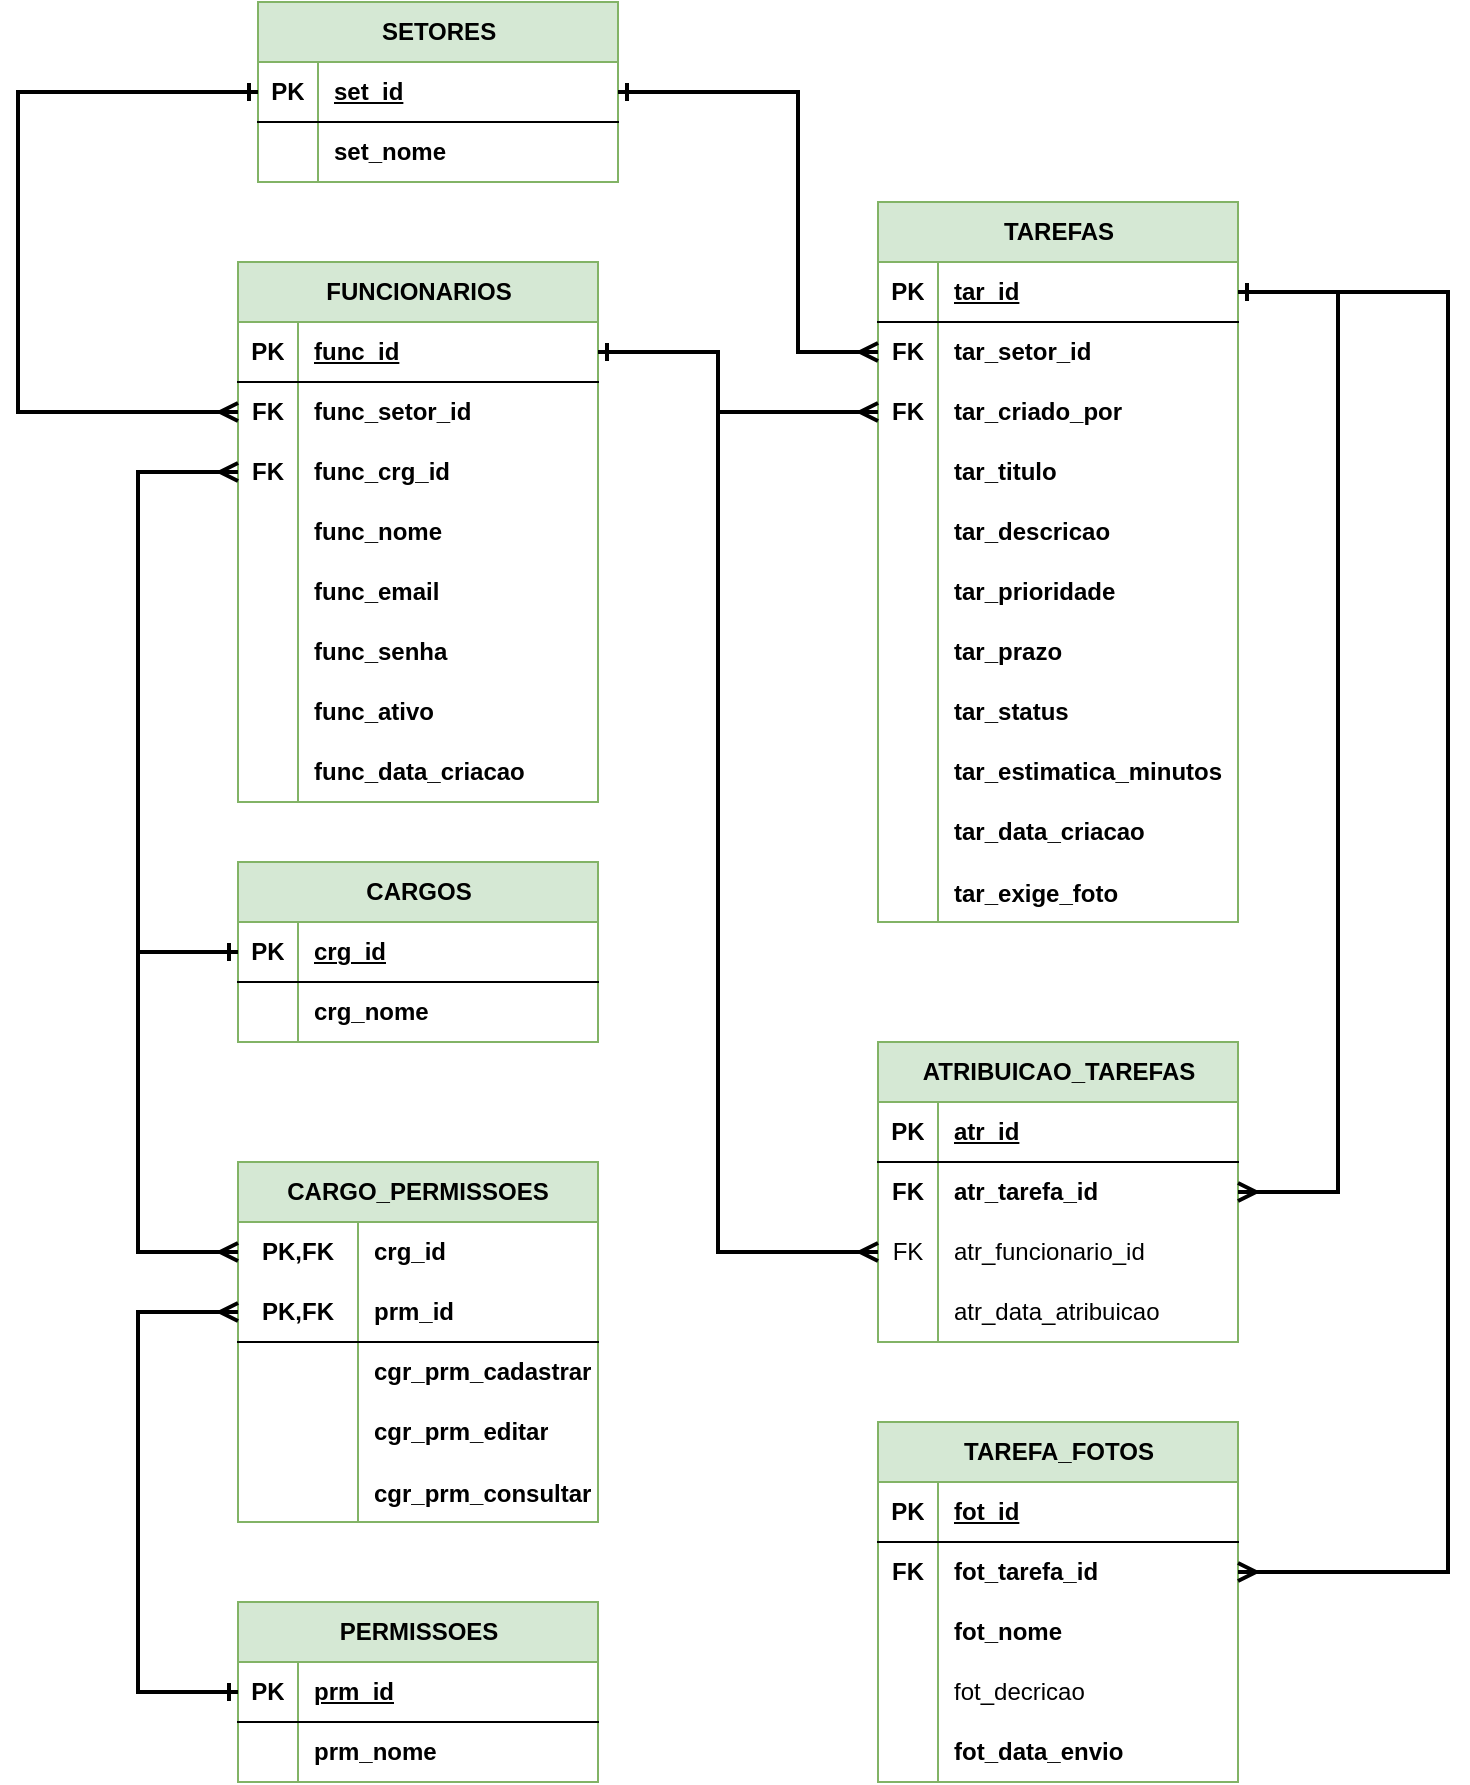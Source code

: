<mxfile version="28.2.3">
  <diagram name="Page-1" id="tdLFEsNiTY2N0Qm3u20K">
    <mxGraphModel dx="1678" dy="1974" grid="0" gridSize="10" guides="1" tooltips="1" connect="1" arrows="1" fold="1" page="1" pageScale="1" pageWidth="850" pageHeight="1100" math="0" shadow="0">
      <root>
        <mxCell id="0" />
        <mxCell id="1" parent="0" />
        <mxCell id="zndUY75Ssu5RbvIsFqk3-79" value="FUNCIONARIOS" style="shape=table;startSize=30;container=1;collapsible=1;childLayout=tableLayout;fixedRows=1;rowLines=0;fontStyle=1;align=center;resizeLast=1;html=1;fillColor=#d5e8d4;strokeColor=#82b366;" parent="1" vertex="1">
          <mxGeometry x="135" y="-870" width="180" height="270" as="geometry" />
        </mxCell>
        <mxCell id="zndUY75Ssu5RbvIsFqk3-80" value="" style="shape=tableRow;horizontal=0;startSize=0;swimlaneHead=0;swimlaneBody=0;fillColor=none;collapsible=0;dropTarget=0;points=[[0,0.5],[1,0.5]];portConstraint=eastwest;top=0;left=0;right=0;bottom=1;" parent="zndUY75Ssu5RbvIsFqk3-79" vertex="1">
          <mxGeometry y="30" width="180" height="30" as="geometry" />
        </mxCell>
        <mxCell id="zndUY75Ssu5RbvIsFqk3-81" value="PK" style="shape=partialRectangle;connectable=0;fillColor=none;top=0;left=0;bottom=0;right=0;fontStyle=1;overflow=hidden;whiteSpace=wrap;html=1;" parent="zndUY75Ssu5RbvIsFqk3-80" vertex="1">
          <mxGeometry width="30" height="30" as="geometry">
            <mxRectangle width="30" height="30" as="alternateBounds" />
          </mxGeometry>
        </mxCell>
        <mxCell id="zndUY75Ssu5RbvIsFqk3-82" value="func_id" style="shape=partialRectangle;connectable=0;fillColor=none;top=0;left=0;bottom=0;right=0;align=left;spacingLeft=6;fontStyle=5;overflow=hidden;whiteSpace=wrap;html=1;" parent="zndUY75Ssu5RbvIsFqk3-80" vertex="1">
          <mxGeometry x="30" width="150" height="30" as="geometry">
            <mxRectangle width="150" height="30" as="alternateBounds" />
          </mxGeometry>
        </mxCell>
        <mxCell id="zndUY75Ssu5RbvIsFqk3-83" value="" style="shape=tableRow;horizontal=0;startSize=0;swimlaneHead=0;swimlaneBody=0;fillColor=none;collapsible=0;dropTarget=0;points=[[0,0.5],[1,0.5]];portConstraint=eastwest;top=0;left=0;right=0;bottom=0;" parent="zndUY75Ssu5RbvIsFqk3-79" vertex="1">
          <mxGeometry y="60" width="180" height="30" as="geometry" />
        </mxCell>
        <mxCell id="zndUY75Ssu5RbvIsFqk3-84" value="&lt;b&gt;FK&lt;/b&gt;" style="shape=partialRectangle;connectable=0;fillColor=none;top=0;left=0;bottom=0;right=0;editable=1;overflow=hidden;whiteSpace=wrap;html=1;" parent="zndUY75Ssu5RbvIsFqk3-83" vertex="1">
          <mxGeometry width="30" height="30" as="geometry">
            <mxRectangle width="30" height="30" as="alternateBounds" />
          </mxGeometry>
        </mxCell>
        <mxCell id="zndUY75Ssu5RbvIsFqk3-85" value="&lt;b&gt;func_setor_id&lt;/b&gt;" style="shape=partialRectangle;connectable=0;fillColor=none;top=0;left=0;bottom=0;right=0;align=left;spacingLeft=6;overflow=hidden;whiteSpace=wrap;html=1;" parent="zndUY75Ssu5RbvIsFqk3-83" vertex="1">
          <mxGeometry x="30" width="150" height="30" as="geometry">
            <mxRectangle width="150" height="30" as="alternateBounds" />
          </mxGeometry>
        </mxCell>
        <mxCell id="zndUY75Ssu5RbvIsFqk3-86" value="" style="shape=tableRow;horizontal=0;startSize=0;swimlaneHead=0;swimlaneBody=0;fillColor=none;collapsible=0;dropTarget=0;points=[[0,0.5],[1,0.5]];portConstraint=eastwest;top=0;left=0;right=0;bottom=0;" parent="zndUY75Ssu5RbvIsFqk3-79" vertex="1">
          <mxGeometry y="90" width="180" height="30" as="geometry" />
        </mxCell>
        <mxCell id="zndUY75Ssu5RbvIsFqk3-87" value="&lt;b&gt;FK&lt;/b&gt;" style="shape=partialRectangle;connectable=0;fillColor=none;top=0;left=0;bottom=0;right=0;editable=1;overflow=hidden;whiteSpace=wrap;html=1;" parent="zndUY75Ssu5RbvIsFqk3-86" vertex="1">
          <mxGeometry width="30" height="30" as="geometry">
            <mxRectangle width="30" height="30" as="alternateBounds" />
          </mxGeometry>
        </mxCell>
        <mxCell id="zndUY75Ssu5RbvIsFqk3-88" value="&lt;b&gt;func_crg_id&lt;/b&gt;" style="shape=partialRectangle;connectable=0;fillColor=none;top=0;left=0;bottom=0;right=0;align=left;spacingLeft=6;overflow=hidden;whiteSpace=wrap;html=1;" parent="zndUY75Ssu5RbvIsFqk3-86" vertex="1">
          <mxGeometry x="30" width="150" height="30" as="geometry">
            <mxRectangle width="150" height="30" as="alternateBounds" />
          </mxGeometry>
        </mxCell>
        <mxCell id="zndUY75Ssu5RbvIsFqk3-89" value="" style="shape=tableRow;horizontal=0;startSize=0;swimlaneHead=0;swimlaneBody=0;fillColor=none;collapsible=0;dropTarget=0;points=[[0,0.5],[1,0.5]];portConstraint=eastwest;top=0;left=0;right=0;bottom=0;" parent="zndUY75Ssu5RbvIsFqk3-79" vertex="1">
          <mxGeometry y="120" width="180" height="30" as="geometry" />
        </mxCell>
        <mxCell id="zndUY75Ssu5RbvIsFqk3-90" value="" style="shape=partialRectangle;connectable=0;fillColor=none;top=0;left=0;bottom=0;right=0;editable=1;overflow=hidden;whiteSpace=wrap;html=1;" parent="zndUY75Ssu5RbvIsFqk3-89" vertex="1">
          <mxGeometry width="30" height="30" as="geometry">
            <mxRectangle width="30" height="30" as="alternateBounds" />
          </mxGeometry>
        </mxCell>
        <mxCell id="zndUY75Ssu5RbvIsFqk3-91" value="&lt;b&gt;func_nome&lt;/b&gt;" style="shape=partialRectangle;connectable=0;fillColor=none;top=0;left=0;bottom=0;right=0;align=left;spacingLeft=6;overflow=hidden;whiteSpace=wrap;html=1;" parent="zndUY75Ssu5RbvIsFqk3-89" vertex="1">
          <mxGeometry x="30" width="150" height="30" as="geometry">
            <mxRectangle width="150" height="30" as="alternateBounds" />
          </mxGeometry>
        </mxCell>
        <mxCell id="zndUY75Ssu5RbvIsFqk3-101" style="shape=tableRow;horizontal=0;startSize=0;swimlaneHead=0;swimlaneBody=0;fillColor=none;collapsible=0;dropTarget=0;points=[[0,0.5],[1,0.5]];portConstraint=eastwest;top=0;left=0;right=0;bottom=0;" parent="zndUY75Ssu5RbvIsFqk3-79" vertex="1">
          <mxGeometry y="150" width="180" height="30" as="geometry" />
        </mxCell>
        <mxCell id="zndUY75Ssu5RbvIsFqk3-102" style="shape=partialRectangle;connectable=0;fillColor=none;top=0;left=0;bottom=0;right=0;editable=1;overflow=hidden;whiteSpace=wrap;html=1;" parent="zndUY75Ssu5RbvIsFqk3-101" vertex="1">
          <mxGeometry width="30" height="30" as="geometry">
            <mxRectangle width="30" height="30" as="alternateBounds" />
          </mxGeometry>
        </mxCell>
        <mxCell id="zndUY75Ssu5RbvIsFqk3-103" value="&lt;b&gt;func_email&lt;/b&gt;" style="shape=partialRectangle;connectable=0;fillColor=none;top=0;left=0;bottom=0;right=0;align=left;spacingLeft=6;overflow=hidden;whiteSpace=wrap;html=1;" parent="zndUY75Ssu5RbvIsFqk3-101" vertex="1">
          <mxGeometry x="30" width="150" height="30" as="geometry">
            <mxRectangle width="150" height="30" as="alternateBounds" />
          </mxGeometry>
        </mxCell>
        <mxCell id="zndUY75Ssu5RbvIsFqk3-104" style="shape=tableRow;horizontal=0;startSize=0;swimlaneHead=0;swimlaneBody=0;fillColor=none;collapsible=0;dropTarget=0;points=[[0,0.5],[1,0.5]];portConstraint=eastwest;top=0;left=0;right=0;bottom=0;" parent="zndUY75Ssu5RbvIsFqk3-79" vertex="1">
          <mxGeometry y="180" width="180" height="30" as="geometry" />
        </mxCell>
        <mxCell id="zndUY75Ssu5RbvIsFqk3-105" style="shape=partialRectangle;connectable=0;fillColor=none;top=0;left=0;bottom=0;right=0;editable=1;overflow=hidden;whiteSpace=wrap;html=1;" parent="zndUY75Ssu5RbvIsFqk3-104" vertex="1">
          <mxGeometry width="30" height="30" as="geometry">
            <mxRectangle width="30" height="30" as="alternateBounds" />
          </mxGeometry>
        </mxCell>
        <mxCell id="zndUY75Ssu5RbvIsFqk3-106" value="&lt;b&gt;func_senha&lt;/b&gt;" style="shape=partialRectangle;connectable=0;fillColor=none;top=0;left=0;bottom=0;right=0;align=left;spacingLeft=6;overflow=hidden;whiteSpace=wrap;html=1;" parent="zndUY75Ssu5RbvIsFqk3-104" vertex="1">
          <mxGeometry x="30" width="150" height="30" as="geometry">
            <mxRectangle width="150" height="30" as="alternateBounds" />
          </mxGeometry>
        </mxCell>
        <mxCell id="zndUY75Ssu5RbvIsFqk3-110" style="shape=tableRow;horizontal=0;startSize=0;swimlaneHead=0;swimlaneBody=0;fillColor=none;collapsible=0;dropTarget=0;points=[[0,0.5],[1,0.5]];portConstraint=eastwest;top=0;left=0;right=0;bottom=0;" parent="zndUY75Ssu5RbvIsFqk3-79" vertex="1">
          <mxGeometry y="210" width="180" height="30" as="geometry" />
        </mxCell>
        <mxCell id="zndUY75Ssu5RbvIsFqk3-111" style="shape=partialRectangle;connectable=0;fillColor=none;top=0;left=0;bottom=0;right=0;editable=1;overflow=hidden;whiteSpace=wrap;html=1;" parent="zndUY75Ssu5RbvIsFqk3-110" vertex="1">
          <mxGeometry width="30" height="30" as="geometry">
            <mxRectangle width="30" height="30" as="alternateBounds" />
          </mxGeometry>
        </mxCell>
        <mxCell id="zndUY75Ssu5RbvIsFqk3-112" value="&lt;b&gt;func_ativo&lt;/b&gt;" style="shape=partialRectangle;connectable=0;fillColor=none;top=0;left=0;bottom=0;right=0;align=left;spacingLeft=6;overflow=hidden;whiteSpace=wrap;html=1;" parent="zndUY75Ssu5RbvIsFqk3-110" vertex="1">
          <mxGeometry x="30" width="150" height="30" as="geometry">
            <mxRectangle width="150" height="30" as="alternateBounds" />
          </mxGeometry>
        </mxCell>
        <mxCell id="zndUY75Ssu5RbvIsFqk3-113" style="shape=tableRow;horizontal=0;startSize=0;swimlaneHead=0;swimlaneBody=0;fillColor=none;collapsible=0;dropTarget=0;points=[[0,0.5],[1,0.5]];portConstraint=eastwest;top=0;left=0;right=0;bottom=0;" parent="zndUY75Ssu5RbvIsFqk3-79" vertex="1">
          <mxGeometry y="240" width="180" height="30" as="geometry" />
        </mxCell>
        <mxCell id="zndUY75Ssu5RbvIsFqk3-114" style="shape=partialRectangle;connectable=0;fillColor=none;top=0;left=0;bottom=0;right=0;editable=1;overflow=hidden;whiteSpace=wrap;html=1;" parent="zndUY75Ssu5RbvIsFqk3-113" vertex="1">
          <mxGeometry width="30" height="30" as="geometry">
            <mxRectangle width="30" height="30" as="alternateBounds" />
          </mxGeometry>
        </mxCell>
        <mxCell id="zndUY75Ssu5RbvIsFqk3-115" value="&lt;b&gt;func_data_criacao&lt;/b&gt;" style="shape=partialRectangle;connectable=0;fillColor=none;top=0;left=0;bottom=0;right=0;align=left;spacingLeft=6;overflow=hidden;whiteSpace=wrap;html=1;" parent="zndUY75Ssu5RbvIsFqk3-113" vertex="1">
          <mxGeometry x="30" width="150" height="30" as="geometry">
            <mxRectangle width="150" height="30" as="alternateBounds" />
          </mxGeometry>
        </mxCell>
        <mxCell id="zndUY75Ssu5RbvIsFqk3-116" value="CARGOS" style="shape=table;startSize=30;container=1;collapsible=1;childLayout=tableLayout;fixedRows=1;rowLines=0;fontStyle=1;align=center;resizeLast=1;html=1;fillColor=#d5e8d4;strokeColor=#82b366;" parent="1" vertex="1">
          <mxGeometry x="135" y="-570" width="180" height="90" as="geometry" />
        </mxCell>
        <mxCell id="zndUY75Ssu5RbvIsFqk3-117" value="" style="shape=tableRow;horizontal=0;startSize=0;swimlaneHead=0;swimlaneBody=0;fillColor=none;collapsible=0;dropTarget=0;points=[[0,0.5],[1,0.5]];portConstraint=eastwest;top=0;left=0;right=0;bottom=1;" parent="zndUY75Ssu5RbvIsFqk3-116" vertex="1">
          <mxGeometry y="30" width="180" height="30" as="geometry" />
        </mxCell>
        <mxCell id="zndUY75Ssu5RbvIsFqk3-118" value="PK" style="shape=partialRectangle;connectable=0;fillColor=none;top=0;left=0;bottom=0;right=0;fontStyle=1;overflow=hidden;whiteSpace=wrap;html=1;" parent="zndUY75Ssu5RbvIsFqk3-117" vertex="1">
          <mxGeometry width="30" height="30" as="geometry">
            <mxRectangle width="30" height="30" as="alternateBounds" />
          </mxGeometry>
        </mxCell>
        <mxCell id="zndUY75Ssu5RbvIsFqk3-119" value="crg_id" style="shape=partialRectangle;connectable=0;fillColor=none;top=0;left=0;bottom=0;right=0;align=left;spacingLeft=6;fontStyle=5;overflow=hidden;whiteSpace=wrap;html=1;" parent="zndUY75Ssu5RbvIsFqk3-117" vertex="1">
          <mxGeometry x="30" width="150" height="30" as="geometry">
            <mxRectangle width="150" height="30" as="alternateBounds" />
          </mxGeometry>
        </mxCell>
        <mxCell id="zndUY75Ssu5RbvIsFqk3-120" value="" style="shape=tableRow;horizontal=0;startSize=0;swimlaneHead=0;swimlaneBody=0;fillColor=none;collapsible=0;dropTarget=0;points=[[0,0.5],[1,0.5]];portConstraint=eastwest;top=0;left=0;right=0;bottom=0;" parent="zndUY75Ssu5RbvIsFqk3-116" vertex="1">
          <mxGeometry y="60" width="180" height="30" as="geometry" />
        </mxCell>
        <mxCell id="zndUY75Ssu5RbvIsFqk3-121" value="" style="shape=partialRectangle;connectable=0;fillColor=none;top=0;left=0;bottom=0;right=0;editable=1;overflow=hidden;whiteSpace=wrap;html=1;" parent="zndUY75Ssu5RbvIsFqk3-120" vertex="1">
          <mxGeometry width="30" height="30" as="geometry">
            <mxRectangle width="30" height="30" as="alternateBounds" />
          </mxGeometry>
        </mxCell>
        <mxCell id="zndUY75Ssu5RbvIsFqk3-122" value="&lt;span style=&quot;font-weight: 700;&quot;&gt;crg_nome&lt;/span&gt;" style="shape=partialRectangle;connectable=0;fillColor=none;top=0;left=0;bottom=0;right=0;align=left;spacingLeft=6;overflow=hidden;whiteSpace=wrap;html=1;" parent="zndUY75Ssu5RbvIsFqk3-120" vertex="1">
          <mxGeometry x="30" width="150" height="30" as="geometry">
            <mxRectangle width="150" height="30" as="alternateBounds" />
          </mxGeometry>
        </mxCell>
        <mxCell id="zndUY75Ssu5RbvIsFqk3-129" value="SETORES" style="shape=table;startSize=30;container=1;collapsible=1;childLayout=tableLayout;fixedRows=1;rowLines=0;fontStyle=1;align=center;resizeLast=1;html=1;fillColor=#d5e8d4;strokeColor=#82b366;" parent="1" vertex="1">
          <mxGeometry x="145" y="-1000" width="180" height="90" as="geometry" />
        </mxCell>
        <mxCell id="zndUY75Ssu5RbvIsFqk3-130" value="" style="shape=tableRow;horizontal=0;startSize=0;swimlaneHead=0;swimlaneBody=0;fillColor=none;collapsible=0;dropTarget=0;points=[[0,0.5],[1,0.5]];portConstraint=eastwest;top=0;left=0;right=0;bottom=1;" parent="zndUY75Ssu5RbvIsFqk3-129" vertex="1">
          <mxGeometry y="30" width="180" height="30" as="geometry" />
        </mxCell>
        <mxCell id="zndUY75Ssu5RbvIsFqk3-131" value="PK" style="shape=partialRectangle;connectable=0;fillColor=none;top=0;left=0;bottom=0;right=0;fontStyle=1;overflow=hidden;whiteSpace=wrap;html=1;" parent="zndUY75Ssu5RbvIsFqk3-130" vertex="1">
          <mxGeometry width="30" height="30" as="geometry">
            <mxRectangle width="30" height="30" as="alternateBounds" />
          </mxGeometry>
        </mxCell>
        <mxCell id="zndUY75Ssu5RbvIsFqk3-132" value="set_id" style="shape=partialRectangle;connectable=0;fillColor=none;top=0;left=0;bottom=0;right=0;align=left;spacingLeft=6;fontStyle=5;overflow=hidden;whiteSpace=wrap;html=1;" parent="zndUY75Ssu5RbvIsFqk3-130" vertex="1">
          <mxGeometry x="30" width="150" height="30" as="geometry">
            <mxRectangle width="150" height="30" as="alternateBounds" />
          </mxGeometry>
        </mxCell>
        <mxCell id="zndUY75Ssu5RbvIsFqk3-133" value="" style="shape=tableRow;horizontal=0;startSize=0;swimlaneHead=0;swimlaneBody=0;fillColor=none;collapsible=0;dropTarget=0;points=[[0,0.5],[1,0.5]];portConstraint=eastwest;top=0;left=0;right=0;bottom=0;" parent="zndUY75Ssu5RbvIsFqk3-129" vertex="1">
          <mxGeometry y="60" width="180" height="30" as="geometry" />
        </mxCell>
        <mxCell id="zndUY75Ssu5RbvIsFqk3-134" value="" style="shape=partialRectangle;connectable=0;fillColor=none;top=0;left=0;bottom=0;right=0;editable=1;overflow=hidden;whiteSpace=wrap;html=1;" parent="zndUY75Ssu5RbvIsFqk3-133" vertex="1">
          <mxGeometry width="30" height="30" as="geometry">
            <mxRectangle width="30" height="30" as="alternateBounds" />
          </mxGeometry>
        </mxCell>
        <mxCell id="zndUY75Ssu5RbvIsFqk3-135" value="&lt;span style=&quot;font-weight: 700;&quot;&gt;set_nome&lt;/span&gt;" style="shape=partialRectangle;connectable=0;fillColor=none;top=0;left=0;bottom=0;right=0;align=left;spacingLeft=6;overflow=hidden;whiteSpace=wrap;html=1;" parent="zndUY75Ssu5RbvIsFqk3-133" vertex="1">
          <mxGeometry x="30" width="150" height="30" as="geometry">
            <mxRectangle width="150" height="30" as="alternateBounds" />
          </mxGeometry>
        </mxCell>
        <mxCell id="zndUY75Ssu5RbvIsFqk3-142" value="TAREFAS" style="shape=table;startSize=30;container=1;collapsible=1;childLayout=tableLayout;fixedRows=1;rowLines=0;fontStyle=1;align=center;resizeLast=1;html=1;fillColor=#d5e8d4;strokeColor=#82b366;" parent="1" vertex="1">
          <mxGeometry x="455" y="-900" width="180" height="360" as="geometry" />
        </mxCell>
        <mxCell id="zndUY75Ssu5RbvIsFqk3-143" value="" style="shape=tableRow;horizontal=0;startSize=0;swimlaneHead=0;swimlaneBody=0;fillColor=none;collapsible=0;dropTarget=0;points=[[0,0.5],[1,0.5]];portConstraint=eastwest;top=0;left=0;right=0;bottom=1;" parent="zndUY75Ssu5RbvIsFqk3-142" vertex="1">
          <mxGeometry y="30" width="180" height="30" as="geometry" />
        </mxCell>
        <mxCell id="zndUY75Ssu5RbvIsFqk3-144" value="PK" style="shape=partialRectangle;connectable=0;fillColor=none;top=0;left=0;bottom=0;right=0;fontStyle=1;overflow=hidden;whiteSpace=wrap;html=1;" parent="zndUY75Ssu5RbvIsFqk3-143" vertex="1">
          <mxGeometry width="30" height="30" as="geometry">
            <mxRectangle width="30" height="30" as="alternateBounds" />
          </mxGeometry>
        </mxCell>
        <mxCell id="zndUY75Ssu5RbvIsFqk3-145" value="tar_id" style="shape=partialRectangle;connectable=0;fillColor=none;top=0;left=0;bottom=0;right=0;align=left;spacingLeft=6;fontStyle=5;overflow=hidden;whiteSpace=wrap;html=1;" parent="zndUY75Ssu5RbvIsFqk3-143" vertex="1">
          <mxGeometry x="30" width="150" height="30" as="geometry">
            <mxRectangle width="150" height="30" as="alternateBounds" />
          </mxGeometry>
        </mxCell>
        <mxCell id="zndUY75Ssu5RbvIsFqk3-146" value="" style="shape=tableRow;horizontal=0;startSize=0;swimlaneHead=0;swimlaneBody=0;fillColor=none;collapsible=0;dropTarget=0;points=[[0,0.5],[1,0.5]];portConstraint=eastwest;top=0;left=0;right=0;bottom=0;" parent="zndUY75Ssu5RbvIsFqk3-142" vertex="1">
          <mxGeometry y="60" width="180" height="30" as="geometry" />
        </mxCell>
        <mxCell id="zndUY75Ssu5RbvIsFqk3-147" value="&lt;b&gt;FK&lt;/b&gt;" style="shape=partialRectangle;connectable=0;fillColor=none;top=0;left=0;bottom=0;right=0;editable=1;overflow=hidden;whiteSpace=wrap;html=1;" parent="zndUY75Ssu5RbvIsFqk3-146" vertex="1">
          <mxGeometry width="30" height="30" as="geometry">
            <mxRectangle width="30" height="30" as="alternateBounds" />
          </mxGeometry>
        </mxCell>
        <mxCell id="zndUY75Ssu5RbvIsFqk3-148" value="&lt;b&gt;tar_setor_id&lt;/b&gt;" style="shape=partialRectangle;connectable=0;fillColor=none;top=0;left=0;bottom=0;right=0;align=left;spacingLeft=6;overflow=hidden;whiteSpace=wrap;html=1;" parent="zndUY75Ssu5RbvIsFqk3-146" vertex="1">
          <mxGeometry x="30" width="150" height="30" as="geometry">
            <mxRectangle width="150" height="30" as="alternateBounds" />
          </mxGeometry>
        </mxCell>
        <mxCell id="zndUY75Ssu5RbvIsFqk3-149" value="" style="shape=tableRow;horizontal=0;startSize=0;swimlaneHead=0;swimlaneBody=0;fillColor=none;collapsible=0;dropTarget=0;points=[[0,0.5],[1,0.5]];portConstraint=eastwest;top=0;left=0;right=0;bottom=0;" parent="zndUY75Ssu5RbvIsFqk3-142" vertex="1">
          <mxGeometry y="90" width="180" height="30" as="geometry" />
        </mxCell>
        <mxCell id="zndUY75Ssu5RbvIsFqk3-150" value="&lt;b&gt;FK&lt;/b&gt;" style="shape=partialRectangle;connectable=0;fillColor=none;top=0;left=0;bottom=0;right=0;editable=1;overflow=hidden;whiteSpace=wrap;html=1;" parent="zndUY75Ssu5RbvIsFqk3-149" vertex="1">
          <mxGeometry width="30" height="30" as="geometry">
            <mxRectangle width="30" height="30" as="alternateBounds" />
          </mxGeometry>
        </mxCell>
        <mxCell id="zndUY75Ssu5RbvIsFqk3-151" value="&lt;b&gt;tar_criado_por&lt;/b&gt;" style="shape=partialRectangle;connectable=0;fillColor=none;top=0;left=0;bottom=0;right=0;align=left;spacingLeft=6;overflow=hidden;whiteSpace=wrap;html=1;" parent="zndUY75Ssu5RbvIsFqk3-149" vertex="1">
          <mxGeometry x="30" width="150" height="30" as="geometry">
            <mxRectangle width="150" height="30" as="alternateBounds" />
          </mxGeometry>
        </mxCell>
        <mxCell id="zndUY75Ssu5RbvIsFqk3-152" value="" style="shape=tableRow;horizontal=0;startSize=0;swimlaneHead=0;swimlaneBody=0;fillColor=none;collapsible=0;dropTarget=0;points=[[0,0.5],[1,0.5]];portConstraint=eastwest;top=0;left=0;right=0;bottom=0;" parent="zndUY75Ssu5RbvIsFqk3-142" vertex="1">
          <mxGeometry y="120" width="180" height="30" as="geometry" />
        </mxCell>
        <mxCell id="zndUY75Ssu5RbvIsFqk3-153" value="" style="shape=partialRectangle;connectable=0;fillColor=none;top=0;left=0;bottom=0;right=0;editable=1;overflow=hidden;whiteSpace=wrap;html=1;" parent="zndUY75Ssu5RbvIsFqk3-152" vertex="1">
          <mxGeometry width="30" height="30" as="geometry">
            <mxRectangle width="30" height="30" as="alternateBounds" />
          </mxGeometry>
        </mxCell>
        <mxCell id="zndUY75Ssu5RbvIsFqk3-154" value="&lt;b&gt;tar_titulo&lt;/b&gt;" style="shape=partialRectangle;connectable=0;fillColor=none;top=0;left=0;bottom=0;right=0;align=left;spacingLeft=6;overflow=hidden;whiteSpace=wrap;html=1;" parent="zndUY75Ssu5RbvIsFqk3-152" vertex="1">
          <mxGeometry x="30" width="150" height="30" as="geometry">
            <mxRectangle width="150" height="30" as="alternateBounds" />
          </mxGeometry>
        </mxCell>
        <mxCell id="zndUY75Ssu5RbvIsFqk3-155" style="shape=tableRow;horizontal=0;startSize=0;swimlaneHead=0;swimlaneBody=0;fillColor=none;collapsible=0;dropTarget=0;points=[[0,0.5],[1,0.5]];portConstraint=eastwest;top=0;left=0;right=0;bottom=0;" parent="zndUY75Ssu5RbvIsFqk3-142" vertex="1">
          <mxGeometry y="150" width="180" height="30" as="geometry" />
        </mxCell>
        <mxCell id="zndUY75Ssu5RbvIsFqk3-156" style="shape=partialRectangle;connectable=0;fillColor=none;top=0;left=0;bottom=0;right=0;editable=1;overflow=hidden;whiteSpace=wrap;html=1;" parent="zndUY75Ssu5RbvIsFqk3-155" vertex="1">
          <mxGeometry width="30" height="30" as="geometry">
            <mxRectangle width="30" height="30" as="alternateBounds" />
          </mxGeometry>
        </mxCell>
        <mxCell id="zndUY75Ssu5RbvIsFqk3-157" value="&lt;b&gt;tar_descricao&lt;/b&gt;" style="shape=partialRectangle;connectable=0;fillColor=none;top=0;left=0;bottom=0;right=0;align=left;spacingLeft=6;overflow=hidden;whiteSpace=wrap;html=1;" parent="zndUY75Ssu5RbvIsFqk3-155" vertex="1">
          <mxGeometry x="30" width="150" height="30" as="geometry">
            <mxRectangle width="150" height="30" as="alternateBounds" />
          </mxGeometry>
        </mxCell>
        <mxCell id="zndUY75Ssu5RbvIsFqk3-158" style="shape=tableRow;horizontal=0;startSize=0;swimlaneHead=0;swimlaneBody=0;fillColor=none;collapsible=0;dropTarget=0;points=[[0,0.5],[1,0.5]];portConstraint=eastwest;top=0;left=0;right=0;bottom=0;" parent="zndUY75Ssu5RbvIsFqk3-142" vertex="1">
          <mxGeometry y="180" width="180" height="30" as="geometry" />
        </mxCell>
        <mxCell id="zndUY75Ssu5RbvIsFqk3-159" style="shape=partialRectangle;connectable=0;fillColor=none;top=0;left=0;bottom=0;right=0;editable=1;overflow=hidden;whiteSpace=wrap;html=1;" parent="zndUY75Ssu5RbvIsFqk3-158" vertex="1">
          <mxGeometry width="30" height="30" as="geometry">
            <mxRectangle width="30" height="30" as="alternateBounds" />
          </mxGeometry>
        </mxCell>
        <mxCell id="zndUY75Ssu5RbvIsFqk3-160" value="&lt;b&gt;tar_prioridade&lt;/b&gt;" style="shape=partialRectangle;connectable=0;fillColor=none;top=0;left=0;bottom=0;right=0;align=left;spacingLeft=6;overflow=hidden;whiteSpace=wrap;html=1;" parent="zndUY75Ssu5RbvIsFqk3-158" vertex="1">
          <mxGeometry x="30" width="150" height="30" as="geometry">
            <mxRectangle width="150" height="30" as="alternateBounds" />
          </mxGeometry>
        </mxCell>
        <mxCell id="zndUY75Ssu5RbvIsFqk3-161" style="shape=tableRow;horizontal=0;startSize=0;swimlaneHead=0;swimlaneBody=0;fillColor=none;collapsible=0;dropTarget=0;points=[[0,0.5],[1,0.5]];portConstraint=eastwest;top=0;left=0;right=0;bottom=0;" parent="zndUY75Ssu5RbvIsFqk3-142" vertex="1">
          <mxGeometry y="210" width="180" height="30" as="geometry" />
        </mxCell>
        <mxCell id="zndUY75Ssu5RbvIsFqk3-162" style="shape=partialRectangle;connectable=0;fillColor=none;top=0;left=0;bottom=0;right=0;editable=1;overflow=hidden;whiteSpace=wrap;html=1;" parent="zndUY75Ssu5RbvIsFqk3-161" vertex="1">
          <mxGeometry width="30" height="30" as="geometry">
            <mxRectangle width="30" height="30" as="alternateBounds" />
          </mxGeometry>
        </mxCell>
        <mxCell id="zndUY75Ssu5RbvIsFqk3-163" value="&lt;b&gt;tar_prazo&lt;/b&gt;" style="shape=partialRectangle;connectable=0;fillColor=none;top=0;left=0;bottom=0;right=0;align=left;spacingLeft=6;overflow=hidden;whiteSpace=wrap;html=1;" parent="zndUY75Ssu5RbvIsFqk3-161" vertex="1">
          <mxGeometry x="30" width="150" height="30" as="geometry">
            <mxRectangle width="150" height="30" as="alternateBounds" />
          </mxGeometry>
        </mxCell>
        <mxCell id="zndUY75Ssu5RbvIsFqk3-164" style="shape=tableRow;horizontal=0;startSize=0;swimlaneHead=0;swimlaneBody=0;fillColor=none;collapsible=0;dropTarget=0;points=[[0,0.5],[1,0.5]];portConstraint=eastwest;top=0;left=0;right=0;bottom=0;" parent="zndUY75Ssu5RbvIsFqk3-142" vertex="1">
          <mxGeometry y="240" width="180" height="30" as="geometry" />
        </mxCell>
        <mxCell id="zndUY75Ssu5RbvIsFqk3-165" style="shape=partialRectangle;connectable=0;fillColor=none;top=0;left=0;bottom=0;right=0;editable=1;overflow=hidden;whiteSpace=wrap;html=1;" parent="zndUY75Ssu5RbvIsFqk3-164" vertex="1">
          <mxGeometry width="30" height="30" as="geometry">
            <mxRectangle width="30" height="30" as="alternateBounds" />
          </mxGeometry>
        </mxCell>
        <mxCell id="zndUY75Ssu5RbvIsFqk3-166" value="&lt;b&gt;tar_status&lt;/b&gt;" style="shape=partialRectangle;connectable=0;fillColor=none;top=0;left=0;bottom=0;right=0;align=left;spacingLeft=6;overflow=hidden;whiteSpace=wrap;html=1;" parent="zndUY75Ssu5RbvIsFqk3-164" vertex="1">
          <mxGeometry x="30" width="150" height="30" as="geometry">
            <mxRectangle width="150" height="30" as="alternateBounds" />
          </mxGeometry>
        </mxCell>
        <mxCell id="zndUY75Ssu5RbvIsFqk3-167" style="shape=tableRow;horizontal=0;startSize=0;swimlaneHead=0;swimlaneBody=0;fillColor=none;collapsible=0;dropTarget=0;points=[[0,0.5],[1,0.5]];portConstraint=eastwest;top=0;left=0;right=0;bottom=0;" parent="zndUY75Ssu5RbvIsFqk3-142" vertex="1">
          <mxGeometry y="270" width="180" height="30" as="geometry" />
        </mxCell>
        <mxCell id="zndUY75Ssu5RbvIsFqk3-168" style="shape=partialRectangle;connectable=0;fillColor=none;top=0;left=0;bottom=0;right=0;editable=1;overflow=hidden;whiteSpace=wrap;html=1;" parent="zndUY75Ssu5RbvIsFqk3-167" vertex="1">
          <mxGeometry width="30" height="30" as="geometry">
            <mxRectangle width="30" height="30" as="alternateBounds" />
          </mxGeometry>
        </mxCell>
        <mxCell id="zndUY75Ssu5RbvIsFqk3-169" value="&lt;b&gt;tar_estimatica_minutos&lt;/b&gt;" style="shape=partialRectangle;connectable=0;fillColor=none;top=0;left=0;bottom=0;right=0;align=left;spacingLeft=6;overflow=hidden;whiteSpace=wrap;html=1;" parent="zndUY75Ssu5RbvIsFqk3-167" vertex="1">
          <mxGeometry x="30" width="150" height="30" as="geometry">
            <mxRectangle width="150" height="30" as="alternateBounds" />
          </mxGeometry>
        </mxCell>
        <mxCell id="zndUY75Ssu5RbvIsFqk3-170" style="shape=tableRow;horizontal=0;startSize=0;swimlaneHead=0;swimlaneBody=0;fillColor=none;collapsible=0;dropTarget=0;points=[[0,0.5],[1,0.5]];portConstraint=eastwest;top=0;left=0;right=0;bottom=0;" parent="zndUY75Ssu5RbvIsFqk3-142" vertex="1">
          <mxGeometry y="300" width="180" height="30" as="geometry" />
        </mxCell>
        <mxCell id="zndUY75Ssu5RbvIsFqk3-171" style="shape=partialRectangle;connectable=0;fillColor=none;top=0;left=0;bottom=0;right=0;editable=1;overflow=hidden;whiteSpace=wrap;html=1;" parent="zndUY75Ssu5RbvIsFqk3-170" vertex="1">
          <mxGeometry width="30" height="30" as="geometry">
            <mxRectangle width="30" height="30" as="alternateBounds" />
          </mxGeometry>
        </mxCell>
        <mxCell id="zndUY75Ssu5RbvIsFqk3-172" value="&lt;b&gt;tar_data_criacao&lt;/b&gt;" style="shape=partialRectangle;connectable=0;fillColor=none;top=0;left=0;bottom=0;right=0;align=left;spacingLeft=6;overflow=hidden;whiteSpace=wrap;html=1;" parent="zndUY75Ssu5RbvIsFqk3-170" vertex="1">
          <mxGeometry x="30" width="150" height="30" as="geometry">
            <mxRectangle width="150" height="30" as="alternateBounds" />
          </mxGeometry>
        </mxCell>
        <mxCell id="UdN1vUUqeqcKqOA7NCHN-35" value="" style="shape=tableRow;horizontal=0;startSize=0;swimlaneHead=0;swimlaneBody=0;fillColor=none;collapsible=0;dropTarget=0;points=[[0,0.5],[1,0.5]];portConstraint=eastwest;top=0;left=0;right=0;bottom=0;" vertex="1" parent="zndUY75Ssu5RbvIsFqk3-142">
          <mxGeometry y="330" width="180" height="30" as="geometry" />
        </mxCell>
        <mxCell id="UdN1vUUqeqcKqOA7NCHN-36" value="" style="shape=partialRectangle;connectable=0;fillColor=none;top=0;left=0;bottom=0;right=0;editable=1;overflow=hidden;" vertex="1" parent="UdN1vUUqeqcKqOA7NCHN-35">
          <mxGeometry width="30" height="30" as="geometry">
            <mxRectangle width="30" height="30" as="alternateBounds" />
          </mxGeometry>
        </mxCell>
        <mxCell id="UdN1vUUqeqcKqOA7NCHN-37" value="tar_exige_foto" style="shape=partialRectangle;connectable=0;fillColor=none;top=0;left=0;bottom=0;right=0;align=left;spacingLeft=6;overflow=hidden;fontStyle=1" vertex="1" parent="UdN1vUUqeqcKqOA7NCHN-35">
          <mxGeometry x="30" width="150" height="30" as="geometry">
            <mxRectangle width="150" height="30" as="alternateBounds" />
          </mxGeometry>
        </mxCell>
        <mxCell id="zndUY75Ssu5RbvIsFqk3-173" value="ATRIBUICAO_TAREFAS" style="shape=table;startSize=30;container=1;collapsible=1;childLayout=tableLayout;fixedRows=1;rowLines=0;fontStyle=1;align=center;resizeLast=1;html=1;fillColor=#d5e8d4;strokeColor=#82b366;" parent="1" vertex="1">
          <mxGeometry x="455" y="-480" width="180" height="150" as="geometry" />
        </mxCell>
        <mxCell id="zndUY75Ssu5RbvIsFqk3-174" value="" style="shape=tableRow;horizontal=0;startSize=0;swimlaneHead=0;swimlaneBody=0;fillColor=none;collapsible=0;dropTarget=0;points=[[0,0.5],[1,0.5]];portConstraint=eastwest;top=0;left=0;right=0;bottom=1;" parent="zndUY75Ssu5RbvIsFqk3-173" vertex="1">
          <mxGeometry y="30" width="180" height="30" as="geometry" />
        </mxCell>
        <mxCell id="zndUY75Ssu5RbvIsFqk3-175" value="PK" style="shape=partialRectangle;connectable=0;fillColor=none;top=0;left=0;bottom=0;right=0;fontStyle=1;overflow=hidden;whiteSpace=wrap;html=1;" parent="zndUY75Ssu5RbvIsFqk3-174" vertex="1">
          <mxGeometry width="30" height="30" as="geometry">
            <mxRectangle width="30" height="30" as="alternateBounds" />
          </mxGeometry>
        </mxCell>
        <mxCell id="zndUY75Ssu5RbvIsFqk3-176" value="atr_id" style="shape=partialRectangle;connectable=0;fillColor=none;top=0;left=0;bottom=0;right=0;align=left;spacingLeft=6;fontStyle=5;overflow=hidden;whiteSpace=wrap;html=1;" parent="zndUY75Ssu5RbvIsFqk3-174" vertex="1">
          <mxGeometry x="30" width="150" height="30" as="geometry">
            <mxRectangle width="150" height="30" as="alternateBounds" />
          </mxGeometry>
        </mxCell>
        <mxCell id="zndUY75Ssu5RbvIsFqk3-177" value="" style="shape=tableRow;horizontal=0;startSize=0;swimlaneHead=0;swimlaneBody=0;fillColor=none;collapsible=0;dropTarget=0;points=[[0,0.5],[1,0.5]];portConstraint=eastwest;top=0;left=0;right=0;bottom=0;" parent="zndUY75Ssu5RbvIsFqk3-173" vertex="1">
          <mxGeometry y="60" width="180" height="30" as="geometry" />
        </mxCell>
        <mxCell id="zndUY75Ssu5RbvIsFqk3-178" value="&lt;b&gt;FK&lt;/b&gt;" style="shape=partialRectangle;connectable=0;fillColor=none;top=0;left=0;bottom=0;right=0;editable=1;overflow=hidden;whiteSpace=wrap;html=1;" parent="zndUY75Ssu5RbvIsFqk3-177" vertex="1">
          <mxGeometry width="30" height="30" as="geometry">
            <mxRectangle width="30" height="30" as="alternateBounds" />
          </mxGeometry>
        </mxCell>
        <mxCell id="zndUY75Ssu5RbvIsFqk3-179" value="&lt;b&gt;atr_tarefa_id&lt;/b&gt;" style="shape=partialRectangle;connectable=0;fillColor=none;top=0;left=0;bottom=0;right=0;align=left;spacingLeft=6;overflow=hidden;whiteSpace=wrap;html=1;" parent="zndUY75Ssu5RbvIsFqk3-177" vertex="1">
          <mxGeometry x="30" width="150" height="30" as="geometry">
            <mxRectangle width="150" height="30" as="alternateBounds" />
          </mxGeometry>
        </mxCell>
        <mxCell id="zndUY75Ssu5RbvIsFqk3-180" value="" style="shape=tableRow;horizontal=0;startSize=0;swimlaneHead=0;swimlaneBody=0;fillColor=none;collapsible=0;dropTarget=0;points=[[0,0.5],[1,0.5]];portConstraint=eastwest;top=0;left=0;right=0;bottom=0;" parent="zndUY75Ssu5RbvIsFqk3-173" vertex="1">
          <mxGeometry y="90" width="180" height="30" as="geometry" />
        </mxCell>
        <mxCell id="zndUY75Ssu5RbvIsFqk3-181" value="FK" style="shape=partialRectangle;connectable=0;fillColor=none;top=0;left=0;bottom=0;right=0;editable=1;overflow=hidden;whiteSpace=wrap;html=1;" parent="zndUY75Ssu5RbvIsFqk3-180" vertex="1">
          <mxGeometry width="30" height="30" as="geometry">
            <mxRectangle width="30" height="30" as="alternateBounds" />
          </mxGeometry>
        </mxCell>
        <mxCell id="zndUY75Ssu5RbvIsFqk3-182" value="atr_funcionario_id" style="shape=partialRectangle;connectable=0;fillColor=none;top=0;left=0;bottom=0;right=0;align=left;spacingLeft=6;overflow=hidden;whiteSpace=wrap;html=1;" parent="zndUY75Ssu5RbvIsFqk3-180" vertex="1">
          <mxGeometry x="30" width="150" height="30" as="geometry">
            <mxRectangle width="150" height="30" as="alternateBounds" />
          </mxGeometry>
        </mxCell>
        <mxCell id="zndUY75Ssu5RbvIsFqk3-186" style="shape=tableRow;horizontal=0;startSize=0;swimlaneHead=0;swimlaneBody=0;fillColor=none;collapsible=0;dropTarget=0;points=[[0,0.5],[1,0.5]];portConstraint=eastwest;top=0;left=0;right=0;bottom=0;" parent="zndUY75Ssu5RbvIsFqk3-173" vertex="1">
          <mxGeometry y="120" width="180" height="30" as="geometry" />
        </mxCell>
        <mxCell id="zndUY75Ssu5RbvIsFqk3-187" style="shape=partialRectangle;connectable=0;fillColor=none;top=0;left=0;bottom=0;right=0;editable=1;overflow=hidden;whiteSpace=wrap;html=1;" parent="zndUY75Ssu5RbvIsFqk3-186" vertex="1">
          <mxGeometry width="30" height="30" as="geometry">
            <mxRectangle width="30" height="30" as="alternateBounds" />
          </mxGeometry>
        </mxCell>
        <mxCell id="zndUY75Ssu5RbvIsFqk3-188" value="atr_data_atribuicao" style="shape=partialRectangle;connectable=0;fillColor=none;top=0;left=0;bottom=0;right=0;align=left;spacingLeft=6;overflow=hidden;whiteSpace=wrap;html=1;" parent="zndUY75Ssu5RbvIsFqk3-186" vertex="1">
          <mxGeometry x="30" width="150" height="30" as="geometry">
            <mxRectangle width="150" height="30" as="alternateBounds" />
          </mxGeometry>
        </mxCell>
        <mxCell id="zndUY75Ssu5RbvIsFqk3-208" value="TAREFA_FOTOS" style="shape=table;startSize=30;container=1;collapsible=1;childLayout=tableLayout;fixedRows=1;rowLines=0;fontStyle=1;align=center;resizeLast=1;html=1;fillColor=#d5e8d4;strokeColor=#82b366;" parent="1" vertex="1">
          <mxGeometry x="455" y="-290" width="180" height="180" as="geometry" />
        </mxCell>
        <mxCell id="zndUY75Ssu5RbvIsFqk3-209" value="" style="shape=tableRow;horizontal=0;startSize=0;swimlaneHead=0;swimlaneBody=0;fillColor=none;collapsible=0;dropTarget=0;points=[[0,0.5],[1,0.5]];portConstraint=eastwest;top=0;left=0;right=0;bottom=1;" parent="zndUY75Ssu5RbvIsFqk3-208" vertex="1">
          <mxGeometry y="30" width="180" height="30" as="geometry" />
        </mxCell>
        <mxCell id="zndUY75Ssu5RbvIsFqk3-210" value="PK" style="shape=partialRectangle;connectable=0;fillColor=none;top=0;left=0;bottom=0;right=0;fontStyle=1;overflow=hidden;whiteSpace=wrap;html=1;" parent="zndUY75Ssu5RbvIsFqk3-209" vertex="1">
          <mxGeometry width="30" height="30" as="geometry">
            <mxRectangle width="30" height="30" as="alternateBounds" />
          </mxGeometry>
        </mxCell>
        <mxCell id="zndUY75Ssu5RbvIsFqk3-211" value="fot_id" style="shape=partialRectangle;connectable=0;fillColor=none;top=0;left=0;bottom=0;right=0;align=left;spacingLeft=6;fontStyle=5;overflow=hidden;whiteSpace=wrap;html=1;" parent="zndUY75Ssu5RbvIsFqk3-209" vertex="1">
          <mxGeometry x="30" width="150" height="30" as="geometry">
            <mxRectangle width="150" height="30" as="alternateBounds" />
          </mxGeometry>
        </mxCell>
        <mxCell id="zndUY75Ssu5RbvIsFqk3-212" value="" style="shape=tableRow;horizontal=0;startSize=0;swimlaneHead=0;swimlaneBody=0;fillColor=none;collapsible=0;dropTarget=0;points=[[0,0.5],[1,0.5]];portConstraint=eastwest;top=0;left=0;right=0;bottom=0;" parent="zndUY75Ssu5RbvIsFqk3-208" vertex="1">
          <mxGeometry y="60" width="180" height="30" as="geometry" />
        </mxCell>
        <mxCell id="zndUY75Ssu5RbvIsFqk3-213" value="&lt;b&gt;FK&lt;/b&gt;" style="shape=partialRectangle;connectable=0;fillColor=none;top=0;left=0;bottom=0;right=0;editable=1;overflow=hidden;whiteSpace=wrap;html=1;" parent="zndUY75Ssu5RbvIsFqk3-212" vertex="1">
          <mxGeometry width="30" height="30" as="geometry">
            <mxRectangle width="30" height="30" as="alternateBounds" />
          </mxGeometry>
        </mxCell>
        <mxCell id="zndUY75Ssu5RbvIsFqk3-214" value="&lt;b&gt;fot_tarefa_id&lt;/b&gt;" style="shape=partialRectangle;connectable=0;fillColor=none;top=0;left=0;bottom=0;right=0;align=left;spacingLeft=6;overflow=hidden;whiteSpace=wrap;html=1;" parent="zndUY75Ssu5RbvIsFqk3-212" vertex="1">
          <mxGeometry x="30" width="150" height="30" as="geometry">
            <mxRectangle width="150" height="30" as="alternateBounds" />
          </mxGeometry>
        </mxCell>
        <mxCell id="zndUY75Ssu5RbvIsFqk3-224" style="shape=tableRow;horizontal=0;startSize=0;swimlaneHead=0;swimlaneBody=0;fillColor=none;collapsible=0;dropTarget=0;points=[[0,0.5],[1,0.5]];portConstraint=eastwest;top=0;left=0;right=0;bottom=0;" parent="zndUY75Ssu5RbvIsFqk3-208" vertex="1">
          <mxGeometry y="90" width="180" height="30" as="geometry" />
        </mxCell>
        <mxCell id="zndUY75Ssu5RbvIsFqk3-225" style="shape=partialRectangle;connectable=0;fillColor=none;top=0;left=0;bottom=0;right=0;editable=1;overflow=hidden;whiteSpace=wrap;html=1;" parent="zndUY75Ssu5RbvIsFqk3-224" vertex="1">
          <mxGeometry width="30" height="30" as="geometry">
            <mxRectangle width="30" height="30" as="alternateBounds" />
          </mxGeometry>
        </mxCell>
        <mxCell id="zndUY75Ssu5RbvIsFqk3-226" value="&lt;b&gt;fot_nome&lt;/b&gt;" style="shape=partialRectangle;connectable=0;fillColor=none;top=0;left=0;bottom=0;right=0;align=left;spacingLeft=6;overflow=hidden;whiteSpace=wrap;html=1;" parent="zndUY75Ssu5RbvIsFqk3-224" vertex="1">
          <mxGeometry x="30" width="150" height="30" as="geometry">
            <mxRectangle width="150" height="30" as="alternateBounds" />
          </mxGeometry>
        </mxCell>
        <mxCell id="zndUY75Ssu5RbvIsFqk3-227" style="shape=tableRow;horizontal=0;startSize=0;swimlaneHead=0;swimlaneBody=0;fillColor=none;collapsible=0;dropTarget=0;points=[[0,0.5],[1,0.5]];portConstraint=eastwest;top=0;left=0;right=0;bottom=0;" parent="zndUY75Ssu5RbvIsFqk3-208" vertex="1">
          <mxGeometry y="120" width="180" height="30" as="geometry" />
        </mxCell>
        <mxCell id="zndUY75Ssu5RbvIsFqk3-228" style="shape=partialRectangle;connectable=0;fillColor=none;top=0;left=0;bottom=0;right=0;editable=1;overflow=hidden;whiteSpace=wrap;html=1;" parent="zndUY75Ssu5RbvIsFqk3-227" vertex="1">
          <mxGeometry width="30" height="30" as="geometry">
            <mxRectangle width="30" height="30" as="alternateBounds" />
          </mxGeometry>
        </mxCell>
        <mxCell id="zndUY75Ssu5RbvIsFqk3-229" value="fot_decricao" style="shape=partialRectangle;connectable=0;fillColor=none;top=0;left=0;bottom=0;right=0;align=left;spacingLeft=6;overflow=hidden;whiteSpace=wrap;html=1;" parent="zndUY75Ssu5RbvIsFqk3-227" vertex="1">
          <mxGeometry x="30" width="150" height="30" as="geometry">
            <mxRectangle width="150" height="30" as="alternateBounds" />
          </mxGeometry>
        </mxCell>
        <mxCell id="zndUY75Ssu5RbvIsFqk3-230" style="shape=tableRow;horizontal=0;startSize=0;swimlaneHead=0;swimlaneBody=0;fillColor=none;collapsible=0;dropTarget=0;points=[[0,0.5],[1,0.5]];portConstraint=eastwest;top=0;left=0;right=0;bottom=0;" parent="zndUY75Ssu5RbvIsFqk3-208" vertex="1">
          <mxGeometry y="150" width="180" height="30" as="geometry" />
        </mxCell>
        <mxCell id="zndUY75Ssu5RbvIsFqk3-231" style="shape=partialRectangle;connectable=0;fillColor=none;top=0;left=0;bottom=0;right=0;editable=1;overflow=hidden;whiteSpace=wrap;html=1;" parent="zndUY75Ssu5RbvIsFqk3-230" vertex="1">
          <mxGeometry width="30" height="30" as="geometry">
            <mxRectangle width="30" height="30" as="alternateBounds" />
          </mxGeometry>
        </mxCell>
        <mxCell id="zndUY75Ssu5RbvIsFqk3-232" value="&lt;b&gt;fot_data_envio&lt;/b&gt;" style="shape=partialRectangle;connectable=0;fillColor=none;top=0;left=0;bottom=0;right=0;align=left;spacingLeft=6;overflow=hidden;whiteSpace=wrap;html=1;" parent="zndUY75Ssu5RbvIsFqk3-230" vertex="1">
          <mxGeometry x="30" width="150" height="30" as="geometry">
            <mxRectangle width="150" height="30" as="alternateBounds" />
          </mxGeometry>
        </mxCell>
        <mxCell id="zndUY75Ssu5RbvIsFqk3-289" value="" style="html=1;rounded=0;endArrow=ERone;endFill=0;strokeWidth=2;startArrow=ERmany;startFill=0;exitX=0;exitY=0.5;exitDx=0;exitDy=0;entryX=0;entryY=0.5;entryDx=0;entryDy=0;edgeStyle=elbowEdgeStyle;" parent="1" source="zndUY75Ssu5RbvIsFqk3-86" target="zndUY75Ssu5RbvIsFqk3-117" edge="1">
          <mxGeometry width="100" relative="1" as="geometry">
            <mxPoint x="395" y="-970" as="sourcePoint" />
            <mxPoint x="495" y="-970" as="targetPoint" />
            <Array as="points">
              <mxPoint x="85" y="-570" />
            </Array>
          </mxGeometry>
        </mxCell>
        <mxCell id="zndUY75Ssu5RbvIsFqk3-290" value="" style="html=1;rounded=0;endArrow=ERone;endFill=0;strokeWidth=2;startArrow=ERmany;startFill=0;exitX=0;exitY=0.5;exitDx=0;exitDy=0;entryX=0;entryY=0.5;entryDx=0;entryDy=0;edgeStyle=orthogonalEdgeStyle;" parent="1" source="zndUY75Ssu5RbvIsFqk3-83" target="zndUY75Ssu5RbvIsFqk3-130" edge="1">
          <mxGeometry width="100" relative="1" as="geometry">
            <mxPoint x="455" y="-930" as="sourcePoint" />
            <mxPoint x="555" y="-930" as="targetPoint" />
            <Array as="points">
              <mxPoint x="25" y="-795" />
              <mxPoint x="25" y="-955" />
            </Array>
          </mxGeometry>
        </mxCell>
        <mxCell id="zndUY75Ssu5RbvIsFqk3-291" value="" style="html=1;rounded=0;endArrow=ERone;endFill=0;strokeWidth=2;startArrow=ERmany;startFill=0;entryX=1;entryY=0.5;entryDx=0;entryDy=0;edgeStyle=orthogonalEdgeStyle;elbow=vertical;exitX=0;exitY=0.5;exitDx=0;exitDy=0;" parent="1" source="zndUY75Ssu5RbvIsFqk3-146" target="zndUY75Ssu5RbvIsFqk3-130" edge="1">
          <mxGeometry width="100" relative="1" as="geometry">
            <mxPoint x="505" y="-820" as="sourcePoint" />
            <mxPoint x="65" y="-170" as="targetPoint" />
            <Array as="points">
              <mxPoint x="415" y="-825" />
              <mxPoint x="415" y="-955" />
            </Array>
          </mxGeometry>
        </mxCell>
        <mxCell id="zndUY75Ssu5RbvIsFqk3-293" value="" style="html=1;rounded=0;endArrow=ERone;endFill=0;strokeWidth=2;startArrow=ERmany;startFill=0;exitX=1;exitY=0.5;exitDx=0;exitDy=0;entryX=1;entryY=0.5;entryDx=0;entryDy=0;edgeStyle=orthogonalEdgeStyle;" parent="1" source="zndUY75Ssu5RbvIsFqk3-177" target="zndUY75Ssu5RbvIsFqk3-143" edge="1">
          <mxGeometry width="100" relative="1" as="geometry">
            <mxPoint x="505" y="-450" as="sourcePoint" />
            <mxPoint x="605" y="-450" as="targetPoint" />
            <Array as="points">
              <mxPoint x="685" y="-405" />
              <mxPoint x="685" y="-855" />
            </Array>
          </mxGeometry>
        </mxCell>
        <mxCell id="zndUY75Ssu5RbvIsFqk3-294" value="" style="html=1;rounded=0;endArrow=ERone;endFill=0;strokeWidth=2;startArrow=ERmany;startFill=0;exitX=0;exitY=0.5;exitDx=0;exitDy=0;entryX=1;entryY=0.5;entryDx=0;entryDy=0;edgeStyle=orthogonalEdgeStyle;" parent="1" source="zndUY75Ssu5RbvIsFqk3-149" target="zndUY75Ssu5RbvIsFqk3-80" edge="1">
          <mxGeometry width="100" relative="1" as="geometry">
            <mxPoint x="745" y="-700" as="sourcePoint" />
            <mxPoint x="845" y="-700" as="targetPoint" />
            <Array as="points">
              <mxPoint x="375" y="-795" />
              <mxPoint x="375" y="-825" />
            </Array>
          </mxGeometry>
        </mxCell>
        <mxCell id="zndUY75Ssu5RbvIsFqk3-295" value="" style="html=1;rounded=0;endArrow=ERone;endFill=0;strokeWidth=2;startArrow=ERmany;startFill=0;exitX=0;exitY=0.5;exitDx=0;exitDy=0;entryX=1;entryY=0.5;entryDx=0;entryDy=0;edgeStyle=orthogonalEdgeStyle;" parent="1" source="zndUY75Ssu5RbvIsFqk3-180" target="zndUY75Ssu5RbvIsFqk3-80" edge="1">
          <mxGeometry width="100" relative="1" as="geometry">
            <mxPoint x="390" y="-540" as="sourcePoint" />
            <mxPoint x="490" y="-540" as="targetPoint" />
            <Array as="points">
              <mxPoint x="375" y="-375" />
              <mxPoint x="375" y="-825" />
            </Array>
          </mxGeometry>
        </mxCell>
        <mxCell id="zndUY75Ssu5RbvIsFqk3-299" value="" style="html=1;rounded=0;endArrow=ERone;endFill=0;strokeWidth=2;startArrow=ERmany;startFill=0;entryX=1;entryY=0.5;entryDx=0;entryDy=0;edgeStyle=orthogonalEdgeStyle;exitX=1;exitY=0.5;exitDx=0;exitDy=0;" parent="1" source="zndUY75Ssu5RbvIsFqk3-212" target="zndUY75Ssu5RbvIsFqk3-143" edge="1">
          <mxGeometry width="100" relative="1" as="geometry">
            <mxPoint x="735" y="-210" as="sourcePoint" />
            <mxPoint x="535" y="-220" as="targetPoint" />
            <Array as="points">
              <mxPoint x="740" y="-215" />
              <mxPoint x="740" y="-855" />
            </Array>
          </mxGeometry>
        </mxCell>
        <mxCell id="UdN1vUUqeqcKqOA7NCHN-1" value="PERMISSOES" style="shape=table;startSize=30;container=1;collapsible=1;childLayout=tableLayout;fixedRows=1;rowLines=0;fontStyle=1;align=center;resizeLast=1;html=1;fillColor=#d5e8d4;strokeColor=#82b366;" vertex="1" parent="1">
          <mxGeometry x="135" y="-200" width="180" height="90" as="geometry" />
        </mxCell>
        <mxCell id="UdN1vUUqeqcKqOA7NCHN-2" value="" style="shape=tableRow;horizontal=0;startSize=0;swimlaneHead=0;swimlaneBody=0;fillColor=none;collapsible=0;dropTarget=0;points=[[0,0.5],[1,0.5]];portConstraint=eastwest;top=0;left=0;right=0;bottom=1;" vertex="1" parent="UdN1vUUqeqcKqOA7NCHN-1">
          <mxGeometry y="30" width="180" height="30" as="geometry" />
        </mxCell>
        <mxCell id="UdN1vUUqeqcKqOA7NCHN-3" value="PK" style="shape=partialRectangle;connectable=0;fillColor=none;top=0;left=0;bottom=0;right=0;fontStyle=1;overflow=hidden;whiteSpace=wrap;html=1;" vertex="1" parent="UdN1vUUqeqcKqOA7NCHN-2">
          <mxGeometry width="30" height="30" as="geometry">
            <mxRectangle width="30" height="30" as="alternateBounds" />
          </mxGeometry>
        </mxCell>
        <mxCell id="UdN1vUUqeqcKqOA7NCHN-4" value="prm_id" style="shape=partialRectangle;connectable=0;fillColor=none;top=0;left=0;bottom=0;right=0;align=left;spacingLeft=6;fontStyle=5;overflow=hidden;whiteSpace=wrap;html=1;" vertex="1" parent="UdN1vUUqeqcKqOA7NCHN-2">
          <mxGeometry x="30" width="150" height="30" as="geometry">
            <mxRectangle width="150" height="30" as="alternateBounds" />
          </mxGeometry>
        </mxCell>
        <mxCell id="UdN1vUUqeqcKqOA7NCHN-5" value="" style="shape=tableRow;horizontal=0;startSize=0;swimlaneHead=0;swimlaneBody=0;fillColor=none;collapsible=0;dropTarget=0;points=[[0,0.5],[1,0.5]];portConstraint=eastwest;top=0;left=0;right=0;bottom=0;" vertex="1" parent="UdN1vUUqeqcKqOA7NCHN-1">
          <mxGeometry y="60" width="180" height="30" as="geometry" />
        </mxCell>
        <mxCell id="UdN1vUUqeqcKqOA7NCHN-6" value="" style="shape=partialRectangle;connectable=0;fillColor=none;top=0;left=0;bottom=0;right=0;editable=1;overflow=hidden;whiteSpace=wrap;html=1;" vertex="1" parent="UdN1vUUqeqcKqOA7NCHN-5">
          <mxGeometry width="30" height="30" as="geometry">
            <mxRectangle width="30" height="30" as="alternateBounds" />
          </mxGeometry>
        </mxCell>
        <mxCell id="UdN1vUUqeqcKqOA7NCHN-7" value="&lt;b&gt;prm_nome&lt;/b&gt;" style="shape=partialRectangle;connectable=0;fillColor=none;top=0;left=0;bottom=0;right=0;align=left;spacingLeft=6;overflow=hidden;whiteSpace=wrap;html=1;" vertex="1" parent="UdN1vUUqeqcKqOA7NCHN-5">
          <mxGeometry x="30" width="150" height="30" as="geometry">
            <mxRectangle width="150" height="30" as="alternateBounds" />
          </mxGeometry>
        </mxCell>
        <mxCell id="UdN1vUUqeqcKqOA7NCHN-14" value="CARGO_PERMISSOES" style="shape=table;startSize=30;container=1;collapsible=1;childLayout=tableLayout;fixedRows=1;rowLines=0;fontStyle=1;align=center;resizeLast=1;html=1;whiteSpace=wrap;fillColor=#d5e8d4;strokeColor=#82b366;" vertex="1" parent="1">
          <mxGeometry x="135" y="-420" width="180" height="180" as="geometry" />
        </mxCell>
        <mxCell id="UdN1vUUqeqcKqOA7NCHN-15" value="" style="shape=tableRow;horizontal=0;startSize=0;swimlaneHead=0;swimlaneBody=0;fillColor=none;collapsible=0;dropTarget=0;points=[[0,0.5],[1,0.5]];portConstraint=eastwest;top=0;left=0;right=0;bottom=0;html=1;" vertex="1" parent="UdN1vUUqeqcKqOA7NCHN-14">
          <mxGeometry y="30" width="180" height="30" as="geometry" />
        </mxCell>
        <mxCell id="UdN1vUUqeqcKqOA7NCHN-16" value="PK,FK" style="shape=partialRectangle;connectable=0;fillColor=none;top=0;left=0;bottom=0;right=0;fontStyle=1;overflow=hidden;html=1;whiteSpace=wrap;" vertex="1" parent="UdN1vUUqeqcKqOA7NCHN-15">
          <mxGeometry width="60" height="30" as="geometry">
            <mxRectangle width="60" height="30" as="alternateBounds" />
          </mxGeometry>
        </mxCell>
        <mxCell id="UdN1vUUqeqcKqOA7NCHN-17" value="crg_id" style="shape=partialRectangle;connectable=0;fillColor=none;top=0;left=0;bottom=0;right=0;align=left;spacingLeft=6;fontStyle=1;overflow=hidden;html=1;whiteSpace=wrap;" vertex="1" parent="UdN1vUUqeqcKqOA7NCHN-15">
          <mxGeometry x="60" width="120" height="30" as="geometry">
            <mxRectangle width="120" height="30" as="alternateBounds" />
          </mxGeometry>
        </mxCell>
        <mxCell id="UdN1vUUqeqcKqOA7NCHN-18" value="" style="shape=tableRow;horizontal=0;startSize=0;swimlaneHead=0;swimlaneBody=0;fillColor=none;collapsible=0;dropTarget=0;points=[[0,0.5],[1,0.5]];portConstraint=eastwest;top=0;left=0;right=0;bottom=1;html=1;" vertex="1" parent="UdN1vUUqeqcKqOA7NCHN-14">
          <mxGeometry y="60" width="180" height="30" as="geometry" />
        </mxCell>
        <mxCell id="UdN1vUUqeqcKqOA7NCHN-19" value="PK,FK" style="shape=partialRectangle;connectable=0;fillColor=none;top=0;left=0;bottom=0;right=0;fontStyle=1;overflow=hidden;html=1;whiteSpace=wrap;" vertex="1" parent="UdN1vUUqeqcKqOA7NCHN-18">
          <mxGeometry width="60" height="30" as="geometry">
            <mxRectangle width="60" height="30" as="alternateBounds" />
          </mxGeometry>
        </mxCell>
        <mxCell id="UdN1vUUqeqcKqOA7NCHN-20" value="prm_id" style="shape=partialRectangle;connectable=0;fillColor=none;top=0;left=0;bottom=0;right=0;align=left;spacingLeft=6;fontStyle=1;overflow=hidden;html=1;whiteSpace=wrap;" vertex="1" parent="UdN1vUUqeqcKqOA7NCHN-18">
          <mxGeometry x="60" width="120" height="30" as="geometry">
            <mxRectangle width="120" height="30" as="alternateBounds" />
          </mxGeometry>
        </mxCell>
        <mxCell id="UdN1vUUqeqcKqOA7NCHN-21" value="" style="shape=tableRow;horizontal=0;startSize=0;swimlaneHead=0;swimlaneBody=0;fillColor=none;collapsible=0;dropTarget=0;points=[[0,0.5],[1,0.5]];portConstraint=eastwest;top=0;left=0;right=0;bottom=0;html=1;" vertex="1" parent="UdN1vUUqeqcKqOA7NCHN-14">
          <mxGeometry y="90" width="180" height="30" as="geometry" />
        </mxCell>
        <mxCell id="UdN1vUUqeqcKqOA7NCHN-22" value="" style="shape=partialRectangle;connectable=0;fillColor=none;top=0;left=0;bottom=0;right=0;editable=1;overflow=hidden;html=1;whiteSpace=wrap;" vertex="1" parent="UdN1vUUqeqcKqOA7NCHN-21">
          <mxGeometry width="60" height="30" as="geometry">
            <mxRectangle width="60" height="30" as="alternateBounds" />
          </mxGeometry>
        </mxCell>
        <mxCell id="UdN1vUUqeqcKqOA7NCHN-23" value="&lt;b&gt;cgr_prm_cadastrar&lt;/b&gt;" style="shape=partialRectangle;connectable=0;fillColor=none;top=0;left=0;bottom=0;right=0;align=left;spacingLeft=6;overflow=hidden;html=1;whiteSpace=wrap;" vertex="1" parent="UdN1vUUqeqcKqOA7NCHN-21">
          <mxGeometry x="60" width="120" height="30" as="geometry">
            <mxRectangle width="120" height="30" as="alternateBounds" />
          </mxGeometry>
        </mxCell>
        <mxCell id="UdN1vUUqeqcKqOA7NCHN-24" value="" style="shape=tableRow;horizontal=0;startSize=0;swimlaneHead=0;swimlaneBody=0;fillColor=none;collapsible=0;dropTarget=0;points=[[0,0.5],[1,0.5]];portConstraint=eastwest;top=0;left=0;right=0;bottom=0;html=1;" vertex="1" parent="UdN1vUUqeqcKqOA7NCHN-14">
          <mxGeometry y="120" width="180" height="30" as="geometry" />
        </mxCell>
        <mxCell id="UdN1vUUqeqcKqOA7NCHN-25" value="" style="shape=partialRectangle;connectable=0;fillColor=none;top=0;left=0;bottom=0;right=0;editable=1;overflow=hidden;html=1;whiteSpace=wrap;" vertex="1" parent="UdN1vUUqeqcKqOA7NCHN-24">
          <mxGeometry width="60" height="30" as="geometry">
            <mxRectangle width="60" height="30" as="alternateBounds" />
          </mxGeometry>
        </mxCell>
        <mxCell id="UdN1vUUqeqcKqOA7NCHN-26" value="&lt;b&gt;cgr_prm_editar&lt;/b&gt;" style="shape=partialRectangle;connectable=0;fillColor=none;top=0;left=0;bottom=0;right=0;align=left;spacingLeft=6;overflow=hidden;html=1;whiteSpace=wrap;" vertex="1" parent="UdN1vUUqeqcKqOA7NCHN-24">
          <mxGeometry x="60" width="120" height="30" as="geometry">
            <mxRectangle width="120" height="30" as="alternateBounds" />
          </mxGeometry>
        </mxCell>
        <mxCell id="UdN1vUUqeqcKqOA7NCHN-27" value="" style="shape=tableRow;horizontal=0;startSize=0;swimlaneHead=0;swimlaneBody=0;fillColor=none;collapsible=0;dropTarget=0;points=[[0,0.5],[1,0.5]];portConstraint=eastwest;top=0;left=0;right=0;bottom=0;" vertex="1" parent="UdN1vUUqeqcKqOA7NCHN-14">
          <mxGeometry y="150" width="180" height="30" as="geometry" />
        </mxCell>
        <mxCell id="UdN1vUUqeqcKqOA7NCHN-28" value="" style="shape=partialRectangle;connectable=0;fillColor=none;top=0;left=0;bottom=0;right=0;editable=1;overflow=hidden;" vertex="1" parent="UdN1vUUqeqcKqOA7NCHN-27">
          <mxGeometry width="60" height="30" as="geometry">
            <mxRectangle width="60" height="30" as="alternateBounds" />
          </mxGeometry>
        </mxCell>
        <mxCell id="UdN1vUUqeqcKqOA7NCHN-29" value="cgr_prm_consultar" style="shape=partialRectangle;connectable=0;fillColor=none;top=0;left=0;bottom=0;right=0;align=left;spacingLeft=6;overflow=hidden;fontStyle=1" vertex="1" parent="UdN1vUUqeqcKqOA7NCHN-27">
          <mxGeometry x="60" width="120" height="30" as="geometry">
            <mxRectangle width="120" height="30" as="alternateBounds" />
          </mxGeometry>
        </mxCell>
        <mxCell id="UdN1vUUqeqcKqOA7NCHN-33" value="" style="html=1;rounded=0;endArrow=ERone;endFill=0;strokeWidth=2;startArrow=ERmany;startFill=0;exitX=0;exitY=0.5;exitDx=0;exitDy=0;entryX=0;entryY=0.5;entryDx=0;entryDy=0;edgeStyle=elbowEdgeStyle;" edge="1" parent="1" source="UdN1vUUqeqcKqOA7NCHN-15" target="zndUY75Ssu5RbvIsFqk3-117">
          <mxGeometry width="100" relative="1" as="geometry">
            <mxPoint x="25" y="-550" as="sourcePoint" />
            <mxPoint x="25" y="-310" as="targetPoint" />
            <Array as="points">
              <mxPoint x="85" y="-440" />
            </Array>
          </mxGeometry>
        </mxCell>
        <mxCell id="UdN1vUUqeqcKqOA7NCHN-34" value="" style="html=1;rounded=0;endArrow=ERone;endFill=0;strokeWidth=2;startArrow=ERmany;startFill=0;exitX=0;exitY=0.5;exitDx=0;exitDy=0;entryX=0;entryY=0.5;entryDx=0;entryDy=0;edgeStyle=elbowEdgeStyle;" edge="1" parent="1" source="UdN1vUUqeqcKqOA7NCHN-18" target="UdN1vUUqeqcKqOA7NCHN-2">
          <mxGeometry width="100" relative="1" as="geometry">
            <mxPoint x="105" y="-140" as="sourcePoint" />
            <mxPoint x="105" y="-290" as="targetPoint" />
            <Array as="points">
              <mxPoint x="85" y="-250" />
            </Array>
          </mxGeometry>
        </mxCell>
      </root>
    </mxGraphModel>
  </diagram>
</mxfile>
